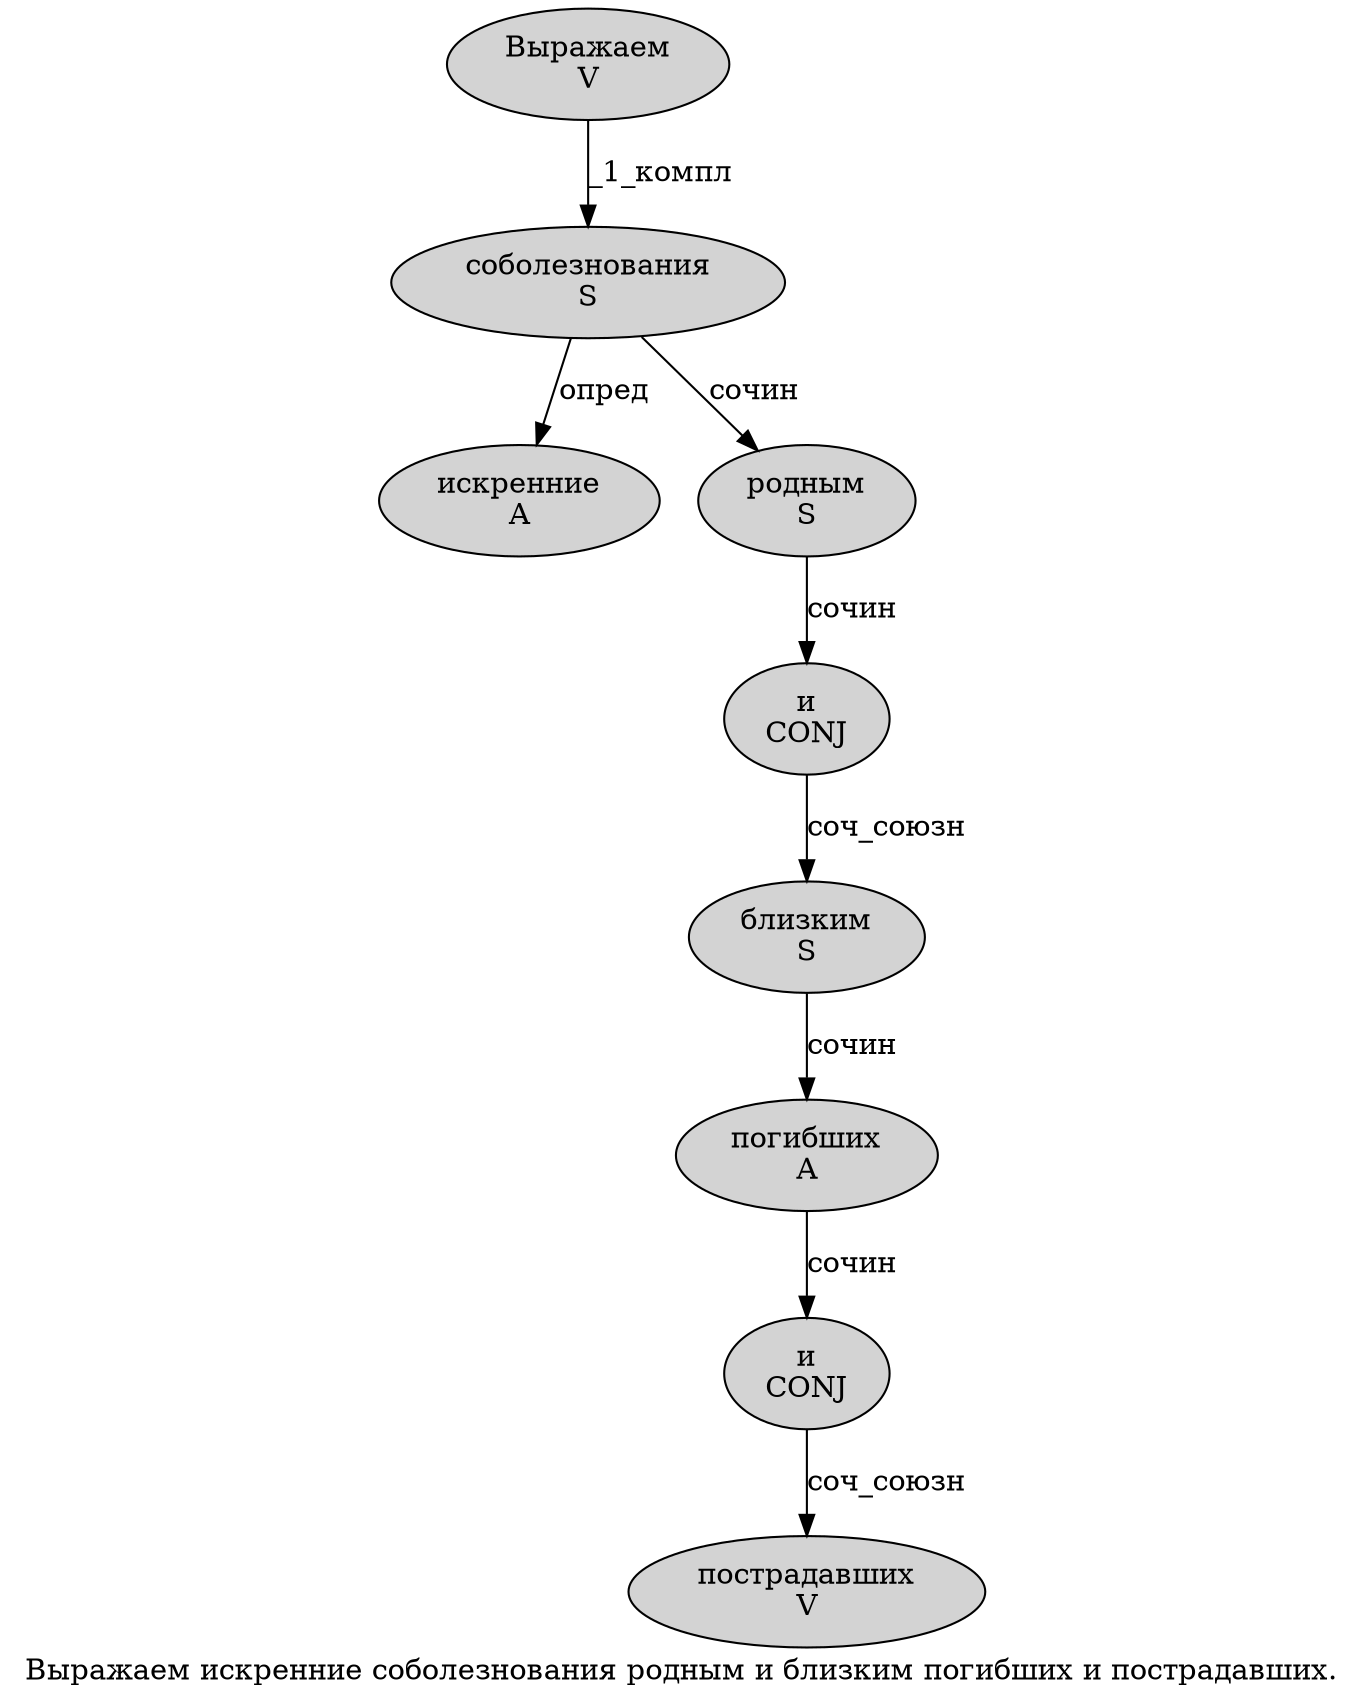 digraph SENTENCE_1242 {
	graph [label="Выражаем искренние соболезнования родным и близким погибших и пострадавших."]
	node [style=filled]
		0 [label="Выражаем
V" color="" fillcolor=lightgray penwidth=1 shape=ellipse]
		1 [label="искренние
A" color="" fillcolor=lightgray penwidth=1 shape=ellipse]
		2 [label="соболезнования
S" color="" fillcolor=lightgray penwidth=1 shape=ellipse]
		3 [label="родным
S" color="" fillcolor=lightgray penwidth=1 shape=ellipse]
		4 [label="и
CONJ" color="" fillcolor=lightgray penwidth=1 shape=ellipse]
		5 [label="близким
S" color="" fillcolor=lightgray penwidth=1 shape=ellipse]
		6 [label="погибших
A" color="" fillcolor=lightgray penwidth=1 shape=ellipse]
		7 [label="и
CONJ" color="" fillcolor=lightgray penwidth=1 shape=ellipse]
		8 [label="пострадавших
V" color="" fillcolor=lightgray penwidth=1 shape=ellipse]
			2 -> 1 [label="опред"]
			2 -> 3 [label="сочин"]
			7 -> 8 [label="соч_союзн"]
			5 -> 6 [label="сочин"]
			3 -> 4 [label="сочин"]
			6 -> 7 [label="сочин"]
			4 -> 5 [label="соч_союзн"]
			0 -> 2 [label="_1_компл"]
}